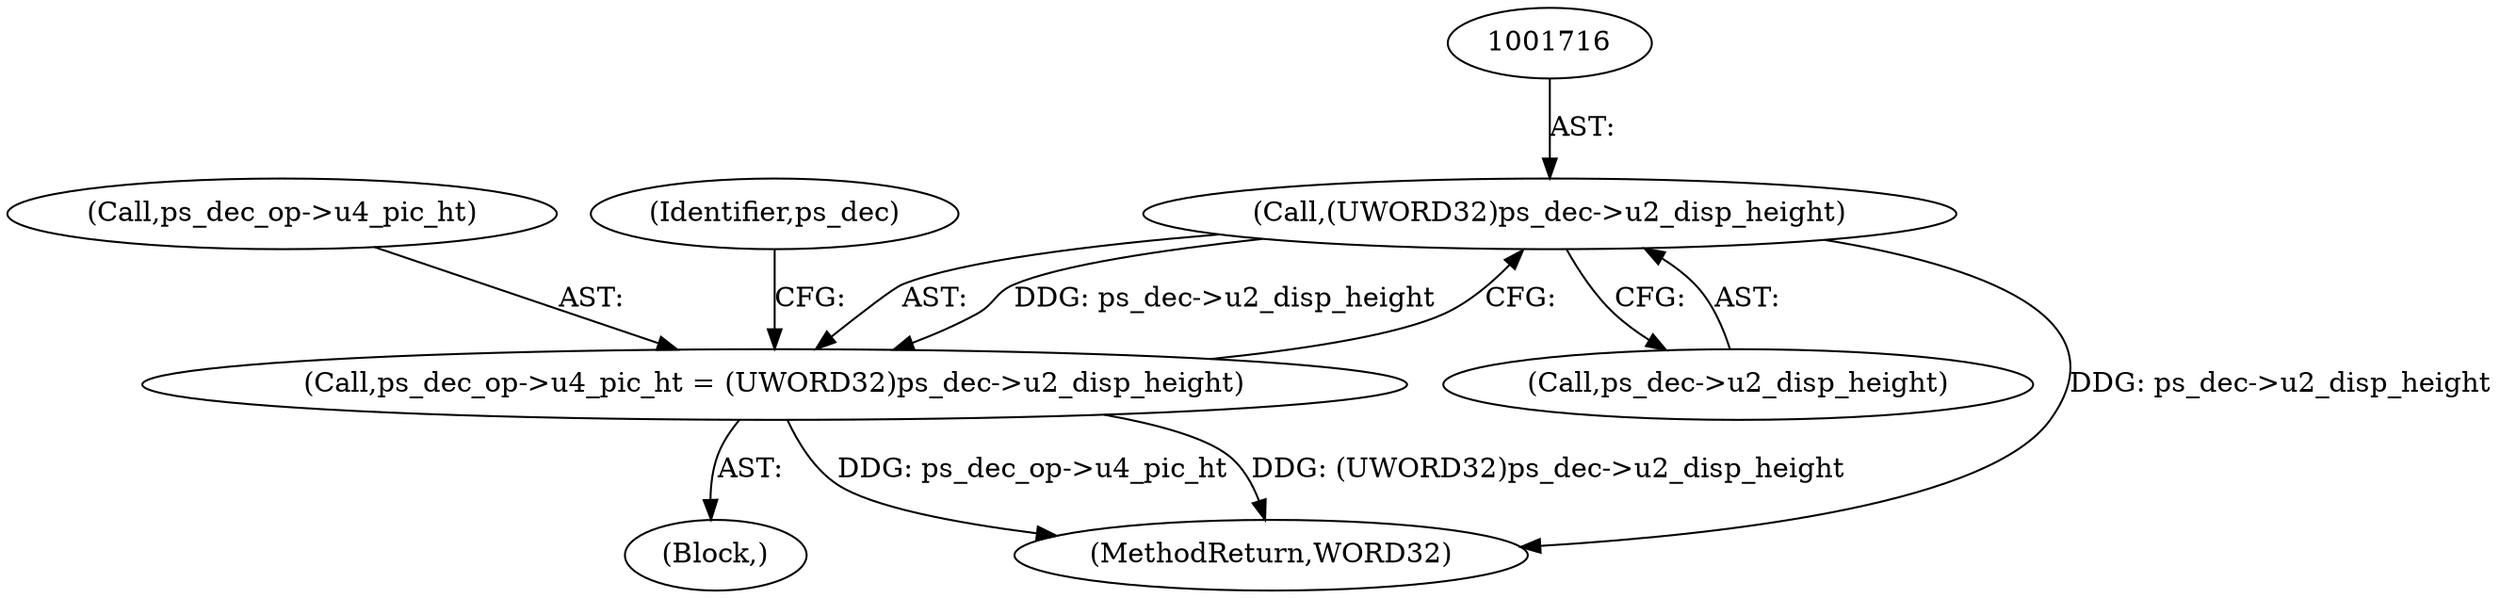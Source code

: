 digraph "0_Android_7554755536019e439433c515eeb44e701fb3bfb2@pointer" {
"1001715" [label="(Call,(UWORD32)ps_dec->u2_disp_height)"];
"1001711" [label="(Call,ps_dec_op->u4_pic_ht = (UWORD32)ps_dec->u2_disp_height)"];
"1001717" [label="(Call,ps_dec->u2_disp_height)"];
"1001701" [label="(Block,)"];
"1001712" [label="(Call,ps_dec_op->u4_pic_ht)"];
"1001711" [label="(Call,ps_dec_op->u4_pic_ht = (UWORD32)ps_dec->u2_disp_height)"];
"1001715" [label="(Call,(UWORD32)ps_dec->u2_disp_height)"];
"1002129" [label="(MethodReturn,WORD32)"];
"1001723" [label="(Identifier,ps_dec)"];
"1001715" -> "1001711"  [label="AST: "];
"1001715" -> "1001717"  [label="CFG: "];
"1001716" -> "1001715"  [label="AST: "];
"1001717" -> "1001715"  [label="AST: "];
"1001711" -> "1001715"  [label="CFG: "];
"1001715" -> "1002129"  [label="DDG: ps_dec->u2_disp_height"];
"1001715" -> "1001711"  [label="DDG: ps_dec->u2_disp_height"];
"1001711" -> "1001701"  [label="AST: "];
"1001712" -> "1001711"  [label="AST: "];
"1001723" -> "1001711"  [label="CFG: "];
"1001711" -> "1002129"  [label="DDG: ps_dec_op->u4_pic_ht"];
"1001711" -> "1002129"  [label="DDG: (UWORD32)ps_dec->u2_disp_height"];
}
